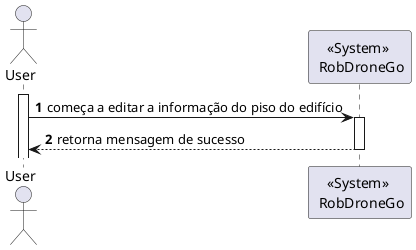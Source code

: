@startuml
'https://plantuml.com/sequence-diagram

autonumber

Actor User
participant "<<System>> \n RobDroneGo" as sys
activate User
User -> sys: começa a editar a informação do piso do edifício
activate sys
sys--> User: retorna mensagem de sucesso
deactivate sys
@enduml